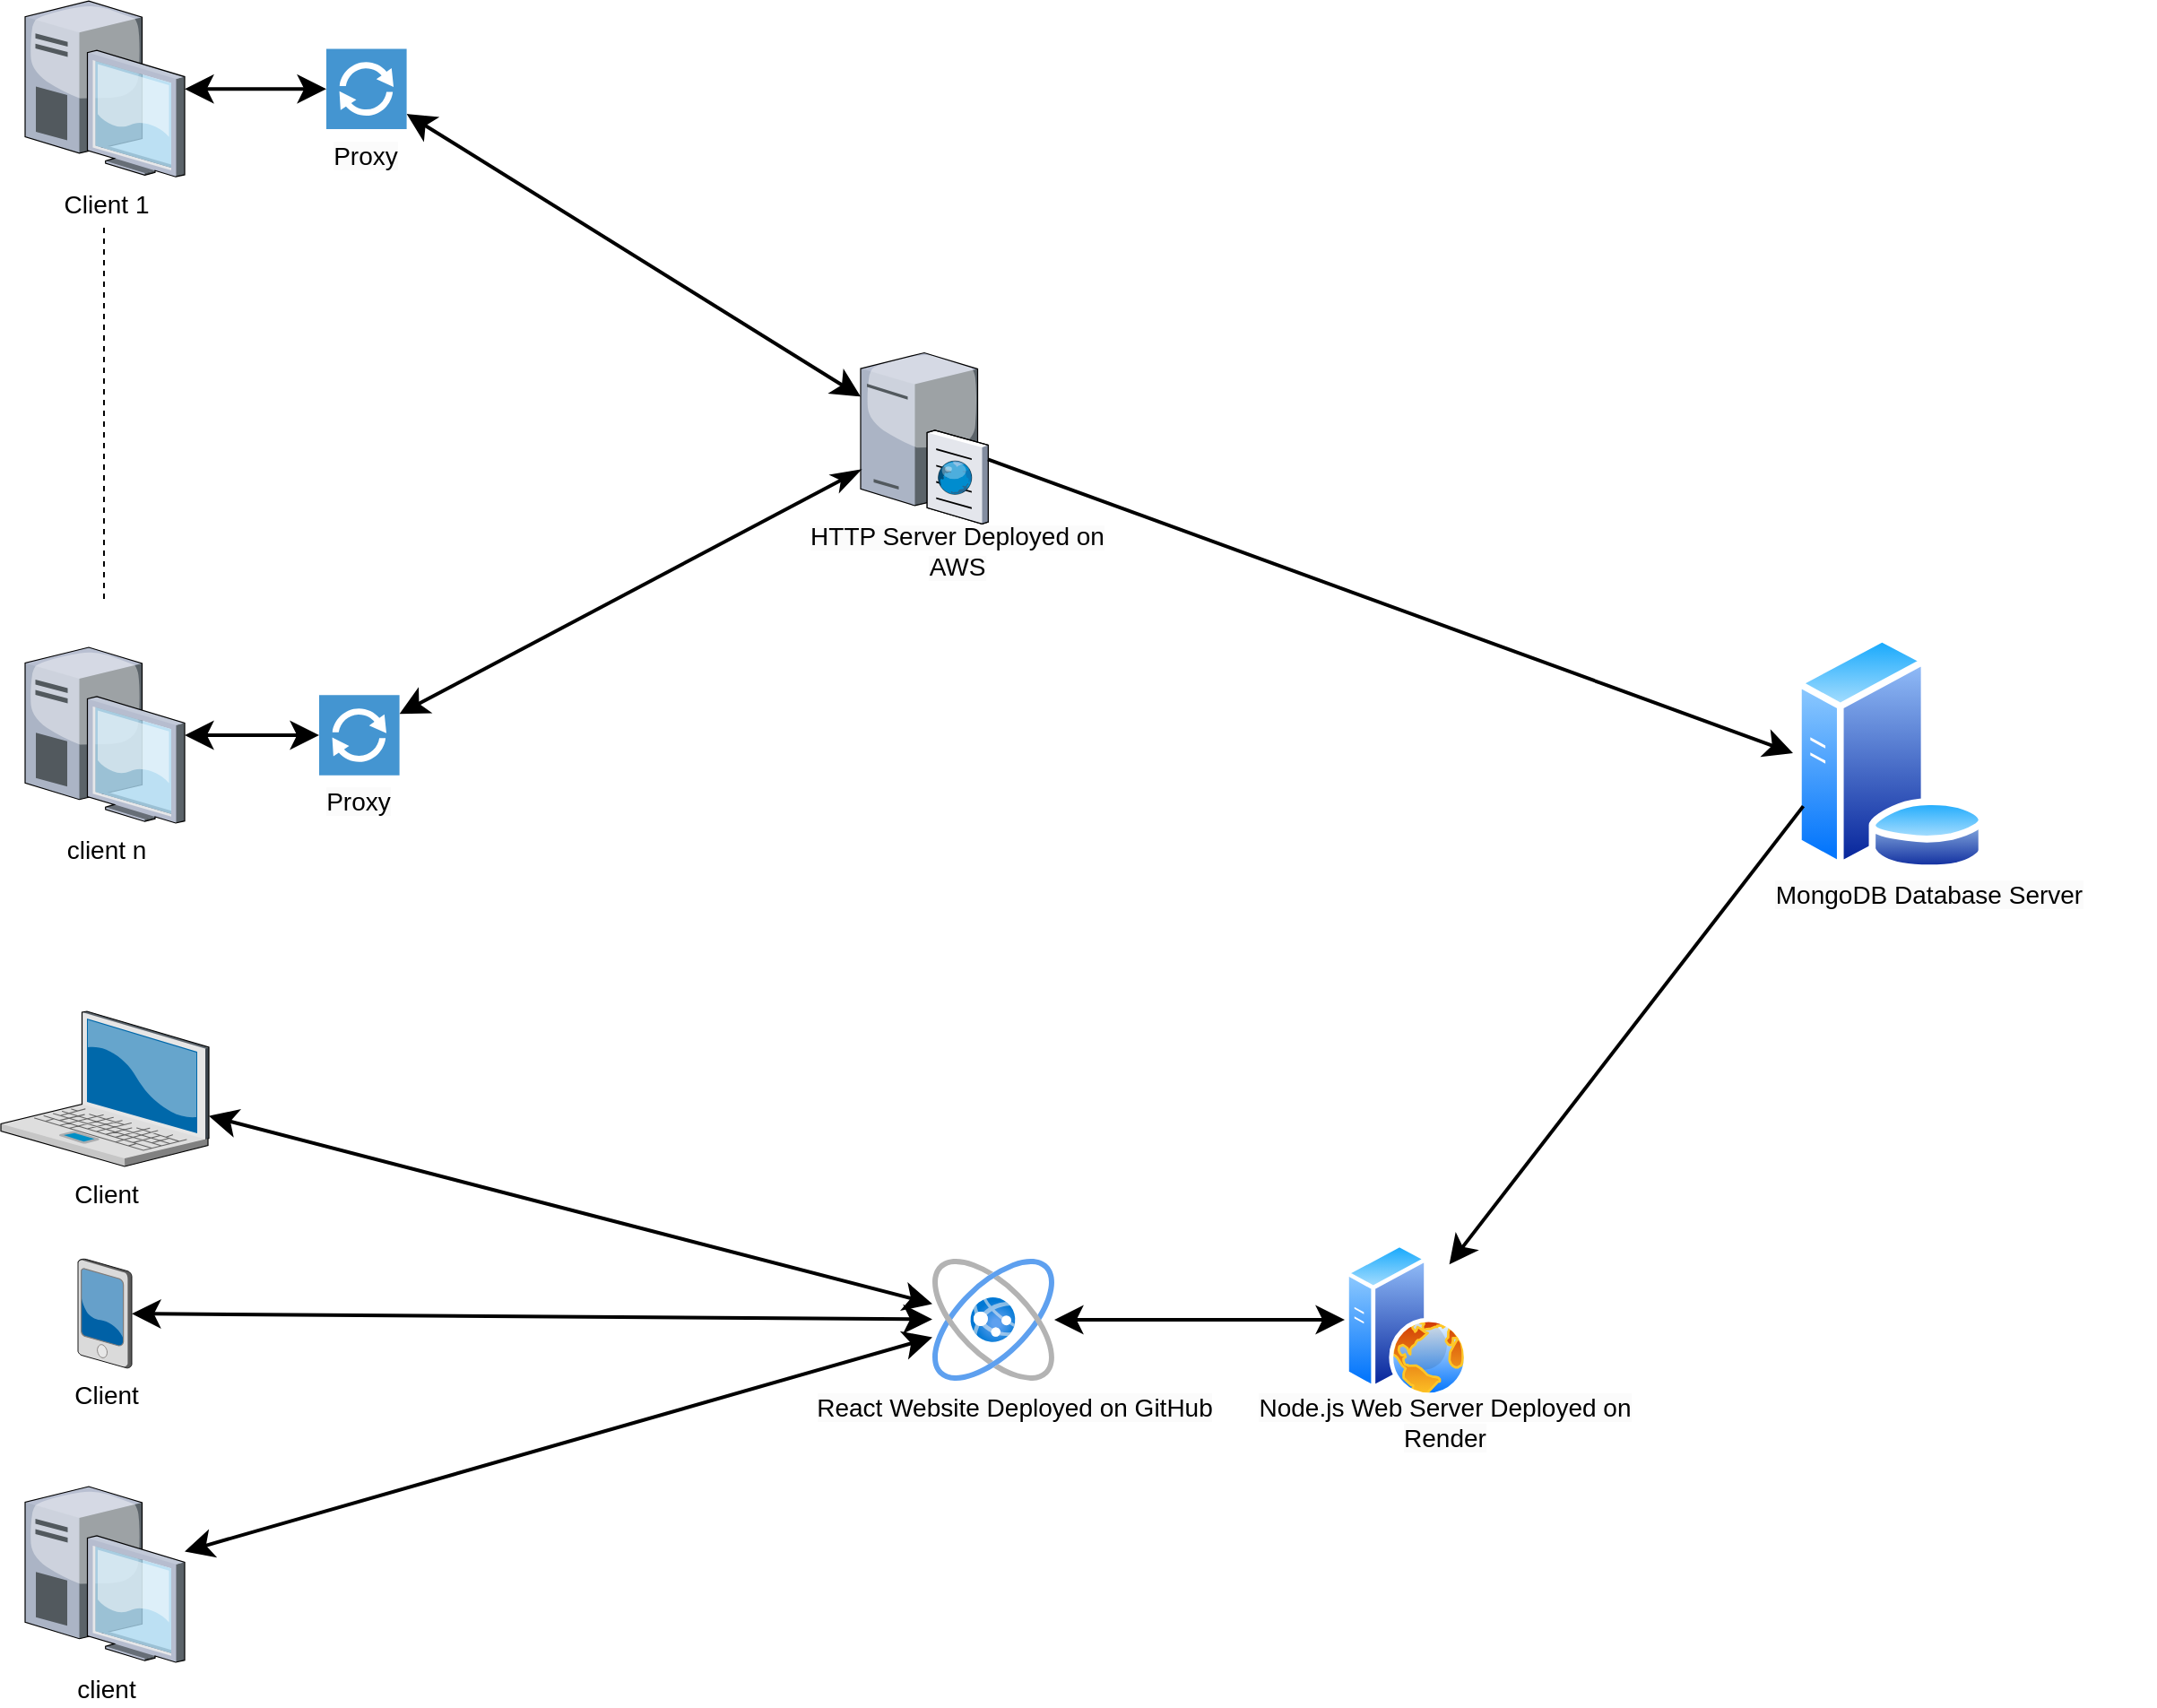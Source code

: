 <mxfile version="21.5.0" type="device">
  <diagram name="Page-1" id="e3a06f82-3646-2815-327d-82caf3d4e204">
    <mxGraphModel dx="2100" dy="1162" grid="1" gridSize="10" guides="1" tooltips="1" connect="1" arrows="1" fold="1" page="1" pageScale="1.5" pageWidth="1169" pageHeight="826" background="none" math="0" shadow="0">
      <root>
        <mxCell id="0" style=";html=1;" />
        <mxCell id="1" style=";html=1;" parent="0" />
        <mxCell id="6a7d8f32e03d9370-36" style="edgeStyle=none;rounded=0;html=1;startSize=10;endSize=10;jettySize=auto;orthogonalLoop=1;fontSize=14;endArrow=classic;endFill=1;strokeWidth=2;align=center;startArrow=classic;startFill=1;" parent="1" source="6a7d8f32e03d9370-1" target="O8T-6oCFXDdEWKkJBk39-4" edge="1">
          <mxGeometry relative="1" as="geometry">
            <mxPoint x="985.7" y="948.187" as="targetPoint" />
          </mxGeometry>
        </mxCell>
        <mxCell id="6a7d8f32e03d9370-1" value="Client" style="verticalLabelPosition=bottom;aspect=fixed;html=1;verticalAlign=top;strokeColor=none;shape=mxgraph.citrix.laptop_2;fillColor=#66B2FF;gradientColor=#0066CC;fontSize=14;align=center;" parent="1" vertex="1">
          <mxGeometry x="490.5" y="790" width="116" height="86.5" as="geometry" />
        </mxCell>
        <mxCell id="6a7d8f32e03d9370-34" style="edgeStyle=none;rounded=0;html=1;startSize=10;endSize=10;jettySize=auto;orthogonalLoop=1;fontSize=14;endArrow=classic;endFill=1;strokeWidth=2;startArrow=classic;startFill=1;align=center;" parent="1" source="6a7d8f32e03d9370-3" edge="1">
          <mxGeometry relative="1" as="geometry">
            <mxPoint x="668" y="636" as="targetPoint" />
          </mxGeometry>
        </mxCell>
        <mxCell id="6a7d8f32e03d9370-3" value="client n" style="verticalLabelPosition=bottom;aspect=fixed;html=1;verticalAlign=top;strokeColor=none;shape=mxgraph.citrix.desktop;fillColor=#66B2FF;gradientColor=#0066CC;fontSize=14;align=center;" parent="1" vertex="1">
          <mxGeometry x="504.0" y="587" width="89" height="98" as="geometry" />
        </mxCell>
        <mxCell id="6a7d8f32e03d9370-32" style="edgeStyle=none;rounded=0;html=1;startSize=10;endSize=10;jettySize=auto;orthogonalLoop=1;fontSize=14;endArrow=classic;endFill=1;strokeWidth=2;startArrow=classic;startFill=1;align=center;" parent="1" source="6a7d8f32e03d9370-5" edge="1">
          <mxGeometry relative="1" as="geometry">
            <mxPoint x="672" y="275.6" as="targetPoint" />
          </mxGeometry>
        </mxCell>
        <mxCell id="6a7d8f32e03d9370-5" value="Client 1" style="verticalLabelPosition=bottom;aspect=fixed;html=1;verticalAlign=top;strokeColor=none;shape=mxgraph.citrix.desktop;fillColor=#66B2FF;gradientColor=#0066CC;fontSize=14;align=center;" parent="1" vertex="1">
          <mxGeometry x="504.0" y="226.6" width="89" height="98" as="geometry" />
        </mxCell>
        <mxCell id="6a7d8f32e03d9370-37" style="edgeStyle=none;rounded=0;html=1;startSize=10;endSize=10;jettySize=auto;orthogonalLoop=1;fontSize=14;endArrow=classic;endFill=1;strokeWidth=2;align=center;startArrow=classic;startFill=1;" parent="1" source="6a7d8f32e03d9370-6" target="O8T-6oCFXDdEWKkJBk39-4" edge="1">
          <mxGeometry relative="1" as="geometry">
            <mxPoint x="985.7" y="958.5" as="targetPoint" />
          </mxGeometry>
        </mxCell>
        <mxCell id="6a7d8f32e03d9370-6" value="Client" style="verticalLabelPosition=bottom;aspect=fixed;html=1;verticalAlign=top;strokeColor=none;shape=mxgraph.citrix.pda;fillColor=#66B2FF;gradientColor=#0066CC;fontSize=14;align=center;" parent="1" vertex="1">
          <mxGeometry x="533.5" y="928" width="30" height="61" as="geometry" />
        </mxCell>
        <mxCell id="6a7d8f32e03d9370-15" value="" style="verticalLabelPosition=top;aspect=fixed;html=1;verticalAlign=bottom;strokeColor=none;shape=mxgraph.citrix.cache_server;fillColor=#66B2FF;gradientColor=#0066CC;fontSize=14;labelPosition=center;align=center;" parent="1" vertex="1">
          <mxGeometry x="970" y="420.5" width="71" height="97.5" as="geometry" />
        </mxCell>
        <mxCell id="6a7d8f32e03d9370-44" style="edgeStyle=none;rounded=0;html=1;startSize=10;endSize=10;jettySize=auto;orthogonalLoop=1;fontSize=14;endArrow=classic;endFill=1;strokeWidth=2;startArrow=classic;startFill=1;align=center;" parent="1" source="iMxQ3XrpaTDAHy0bpkPg-1" target="6a7d8f32e03d9370-15" edge="1">
          <mxGeometry relative="1" as="geometry">
            <mxPoint x="820.053" y="249" as="sourcePoint" />
            <mxPoint x="983.554" y="587" as="targetPoint" />
          </mxGeometry>
        </mxCell>
        <mxCell id="6a7d8f32e03d9370-46" style="edgeStyle=none;rounded=0;html=1;startSize=10;endSize=10;jettySize=auto;orthogonalLoop=1;fontSize=14;endArrow=classicThin;endFill=1;strokeWidth=2;startArrow=classic;startFill=1;align=center;" parent="1" source="iMxQ3XrpaTDAHy0bpkPg-2" target="6a7d8f32e03d9370-15" edge="1">
          <mxGeometry relative="1" as="geometry">
            <mxPoint x="834" y="544.241" as="sourcePoint" />
            <mxPoint x="973" y="607.977" as="targetPoint" />
          </mxGeometry>
        </mxCell>
        <mxCell id="iMxQ3XrpaTDAHy0bpkPg-1" value="" style="pointerEvents=1;shadow=0;dashed=0;html=1;strokeColor=none;fillColor=#4495D1;labelPosition=center;verticalLabelPosition=bottom;verticalAlign=top;align=center;outlineConnect=0;shape=mxgraph.veeam.2d.proxy;" parent="1" vertex="1">
          <mxGeometry x="672" y="253.2" width="44.8" height="44.8" as="geometry" />
        </mxCell>
        <mxCell id="iMxQ3XrpaTDAHy0bpkPg-2" value="" style="pointerEvents=1;shadow=0;dashed=0;html=1;strokeColor=none;fillColor=#4495D1;labelPosition=center;verticalLabelPosition=bottom;verticalAlign=top;align=center;outlineConnect=0;shape=mxgraph.veeam.2d.proxy;" parent="1" vertex="1">
          <mxGeometry x="668" y="613.6" width="44.8" height="44.8" as="geometry" />
        </mxCell>
        <mxCell id="iMxQ3XrpaTDAHy0bpkPg-8" value="&lt;span style=&quot;color: rgb(0, 0, 0); font-family: Helvetica; font-size: 14px; font-style: normal; font-variant-ligatures: normal; font-variant-caps: normal; font-weight: 400; letter-spacing: normal; orphans: 2; text-indent: 0px; text-transform: none; widows: 2; word-spacing: 0px; -webkit-text-stroke-width: 0px; background-color: rgb(251, 251, 251); text-decoration-thickness: initial; text-decoration-style: initial; text-decoration-color: initial; float: none; display: inline !important;&quot;&gt;Proxy&lt;/span&gt;" style="text;whiteSpace=wrap;html=1;align=center;" parent="1" vertex="1">
          <mxGeometry x="655.4" y="658.4" width="70" height="40" as="geometry" />
        </mxCell>
        <mxCell id="iMxQ3XrpaTDAHy0bpkPg-10" value="&lt;span style=&quot;color: rgb(0, 0, 0); font-family: Helvetica; font-size: 14px; font-style: normal; font-variant-ligatures: normal; font-variant-caps: normal; font-weight: 400; letter-spacing: normal; orphans: 2; text-indent: 0px; text-transform: none; widows: 2; word-spacing: 0px; -webkit-text-stroke-width: 0px; background-color: rgb(251, 251, 251); text-decoration-thickness: initial; text-decoration-style: initial; text-decoration-color: initial; float: none; display: inline !important;&quot;&gt;Proxy&lt;/span&gt;" style="text;whiteSpace=wrap;html=1;align=center;" parent="1" vertex="1">
          <mxGeometry x="659.4" y="298" width="70" height="40" as="geometry" />
        </mxCell>
        <mxCell id="O8T-6oCFXDdEWKkJBk39-1" value="&lt;span style=&quot;color: rgb(0, 0, 0); font-family: Helvetica; font-style: normal; font-variant-ligatures: normal; font-variant-caps: normal; font-weight: 400; letter-spacing: normal; orphans: 2; text-indent: 0px; text-transform: none; widows: 2; word-spacing: 0px; -webkit-text-stroke-width: 0px; background-color: rgb(251, 251, 251); text-decoration-thickness: initial; text-decoration-style: initial; text-decoration-color: initial; float: none; display: inline !important;&quot;&gt;&lt;font style=&quot;font-size: 14px;&quot;&gt;HTTP Server Deployed on AWS&lt;/font&gt;&lt;/span&gt;" style="text;whiteSpace=wrap;html=1;align=center;" parent="1" vertex="1">
          <mxGeometry x="933.5" y="509.5" width="180" height="40" as="geometry" />
        </mxCell>
        <mxCell id="O8T-6oCFXDdEWKkJBk39-2" value="client" style="verticalLabelPosition=bottom;aspect=fixed;html=1;verticalAlign=top;strokeColor=none;shape=mxgraph.citrix.desktop;fillColor=#66B2FF;gradientColor=#0066CC;fontSize=14;align=center;" parent="1" vertex="1">
          <mxGeometry x="504.0" y="1055" width="89" height="98" as="geometry" />
        </mxCell>
        <mxCell id="O8T-6oCFXDdEWKkJBk39-3" style="edgeStyle=none;rounded=0;html=1;startSize=10;endSize=10;jettySize=auto;orthogonalLoop=1;fontSize=14;endArrow=classic;endFill=1;strokeWidth=2;align=center;startArrow=classic;startFill=1;" parent="1" source="O8T-6oCFXDdEWKkJBk39-2" target="O8T-6oCFXDdEWKkJBk39-4" edge="1">
          <mxGeometry relative="1" as="geometry">
            <mxPoint x="730" y="1040" as="sourcePoint" />
            <mxPoint x="985.7" y="971.629" as="targetPoint" />
          </mxGeometry>
        </mxCell>
        <mxCell id="O8T-6oCFXDdEWKkJBk39-4" value="" style="image;aspect=fixed;html=1;points=[];align=center;fontSize=12;image=img/lib/azure2/general/Website_Power.svg;" parent="1" vertex="1">
          <mxGeometry x="1010" y="928" width="68" height="68" as="geometry" />
        </mxCell>
        <mxCell id="O8T-6oCFXDdEWKkJBk39-5" value="&lt;span style=&quot;color: rgb(0, 0, 0); font-family: Helvetica; font-size: 14px; font-style: normal; font-variant-ligatures: normal; font-variant-caps: normal; font-weight: 400; letter-spacing: normal; orphans: 2; text-indent: 0px; text-transform: none; widows: 2; word-spacing: 0px; -webkit-text-stroke-width: 0px; background-color: rgb(251, 251, 251); text-decoration-thickness: initial; text-decoration-style: initial; text-decoration-color: initial; float: none; display: inline !important;&quot;&gt;React Website Deployed on GitHub&lt;/span&gt;" style="text;whiteSpace=wrap;html=1;align=center;" parent="1" vertex="1">
          <mxGeometry x="930" y="996" width="252" height="40" as="geometry" />
        </mxCell>
        <mxCell id="O8T-6oCFXDdEWKkJBk39-6" value="" style="image;aspect=fixed;perimeter=ellipsePerimeter;html=1;align=center;shadow=0;dashed=0;spacingTop=3;image=img/lib/active_directory/web_server.svg;" parent="1" vertex="1">
          <mxGeometry x="1240" y="919" width="68.8" height="86" as="geometry" />
        </mxCell>
        <mxCell id="O8T-6oCFXDdEWKkJBk39-8" value="&lt;span style=&quot;color: rgb(0, 0, 0); font-family: Helvetica; font-size: 14px; font-style: normal; font-variant-ligatures: normal; font-variant-caps: normal; font-weight: 400; letter-spacing: normal; orphans: 2; text-indent: 0px; text-transform: none; widows: 2; word-spacing: 0px; -webkit-text-stroke-width: 0px; background-color: rgb(251, 251, 251); text-decoration-thickness: initial; text-decoration-style: initial; text-decoration-color: initial; float: none; display: inline !important;&quot;&gt;Node.js Web Server Deployed on Render&lt;/span&gt;" style="text;whiteSpace=wrap;html=1;align=center;" parent="1" vertex="1">
          <mxGeometry x="1170" y="996" width="252" height="40" as="geometry" />
        </mxCell>
        <mxCell id="O8T-6oCFXDdEWKkJBk39-9" style="edgeStyle=none;rounded=0;html=1;startSize=10;endSize=10;jettySize=auto;orthogonalLoop=1;fontSize=14;endArrow=classic;endFill=1;strokeWidth=2;align=center;startArrow=classic;startFill=1;" parent="1" source="O8T-6oCFXDdEWKkJBk39-4" target="O8T-6oCFXDdEWKkJBk39-6" edge="1">
          <mxGeometry relative="1" as="geometry">
            <mxPoint x="930" y="892" as="sourcePoint" />
            <mxPoint x="1320" y="996" as="targetPoint" />
          </mxGeometry>
        </mxCell>
        <mxCell id="O8T-6oCFXDdEWKkJBk39-10" value="" style="image;aspect=fixed;perimeter=ellipsePerimeter;html=1;align=center;shadow=0;dashed=0;spacingTop=3;image=img/lib/active_directory/database_server.svg;" parent="1" vertex="1">
          <mxGeometry x="1490" y="580" width="108.24" height="132" as="geometry" />
        </mxCell>
        <mxCell id="O8T-6oCFXDdEWKkJBk39-11" value="&lt;span style=&quot;color: rgb(0, 0, 0); font-family: Helvetica; font-size: 14px; font-style: normal; font-variant-ligatures: normal; font-variant-caps: normal; font-weight: 400; letter-spacing: normal; orphans: 2; text-indent: 0px; text-transform: none; widows: 2; word-spacing: 0px; -webkit-text-stroke-width: 0px; background-color: rgb(251, 251, 251); text-decoration-thickness: initial; text-decoration-style: initial; text-decoration-color: initial; float: none; display: inline !important;&quot;&gt;MongoDB Database Server&lt;/span&gt;" style="text;whiteSpace=wrap;html=1;align=center;" parent="1" vertex="1">
          <mxGeometry x="1440" y="710" width="252" height="40" as="geometry" />
        </mxCell>
        <mxCell id="O8T-6oCFXDdEWKkJBk39-12" style="edgeStyle=none;rounded=0;html=1;startSize=10;endSize=10;jettySize=auto;orthogonalLoop=1;fontSize=14;endArrow=classic;endFill=1;strokeWidth=2;startArrow=none;startFill=0;align=center;entryX=0;entryY=0.5;entryDx=0;entryDy=0;" parent="1" source="6a7d8f32e03d9370-15" target="O8T-6oCFXDdEWKkJBk39-10" edge="1">
          <mxGeometry relative="1" as="geometry">
            <mxPoint x="723" y="634" as="sourcePoint" />
            <mxPoint x="980" y="498" as="targetPoint" />
          </mxGeometry>
        </mxCell>
        <mxCell id="O8T-6oCFXDdEWKkJBk39-13" style="edgeStyle=none;rounded=0;html=1;startSize=10;endSize=10;jettySize=auto;orthogonalLoop=1;fontSize=14;endArrow=none;endFill=0;strokeWidth=2;startArrow=classic;startFill=1;align=center;entryX=0;entryY=0.75;entryDx=0;entryDy=0;" parent="1" source="O8T-6oCFXDdEWKkJBk39-6" target="O8T-6oCFXDdEWKkJBk39-10" edge="1">
          <mxGeometry relative="1" as="geometry">
            <mxPoint x="1240" y="940" as="sourcePoint" />
            <mxPoint x="1692" y="1115" as="targetPoint" />
          </mxGeometry>
        </mxCell>
        <mxCell id="UGiH_vNChaK2vVtDsIE1-2" value="" style="endArrow=none;dashed=1;html=1;rounded=0;" edge="1" parent="1">
          <mxGeometry width="50" height="50" relative="1" as="geometry">
            <mxPoint x="548" y="560" as="sourcePoint" />
            <mxPoint x="548" y="350" as="targetPoint" />
          </mxGeometry>
        </mxCell>
      </root>
    </mxGraphModel>
  </diagram>
</mxfile>
